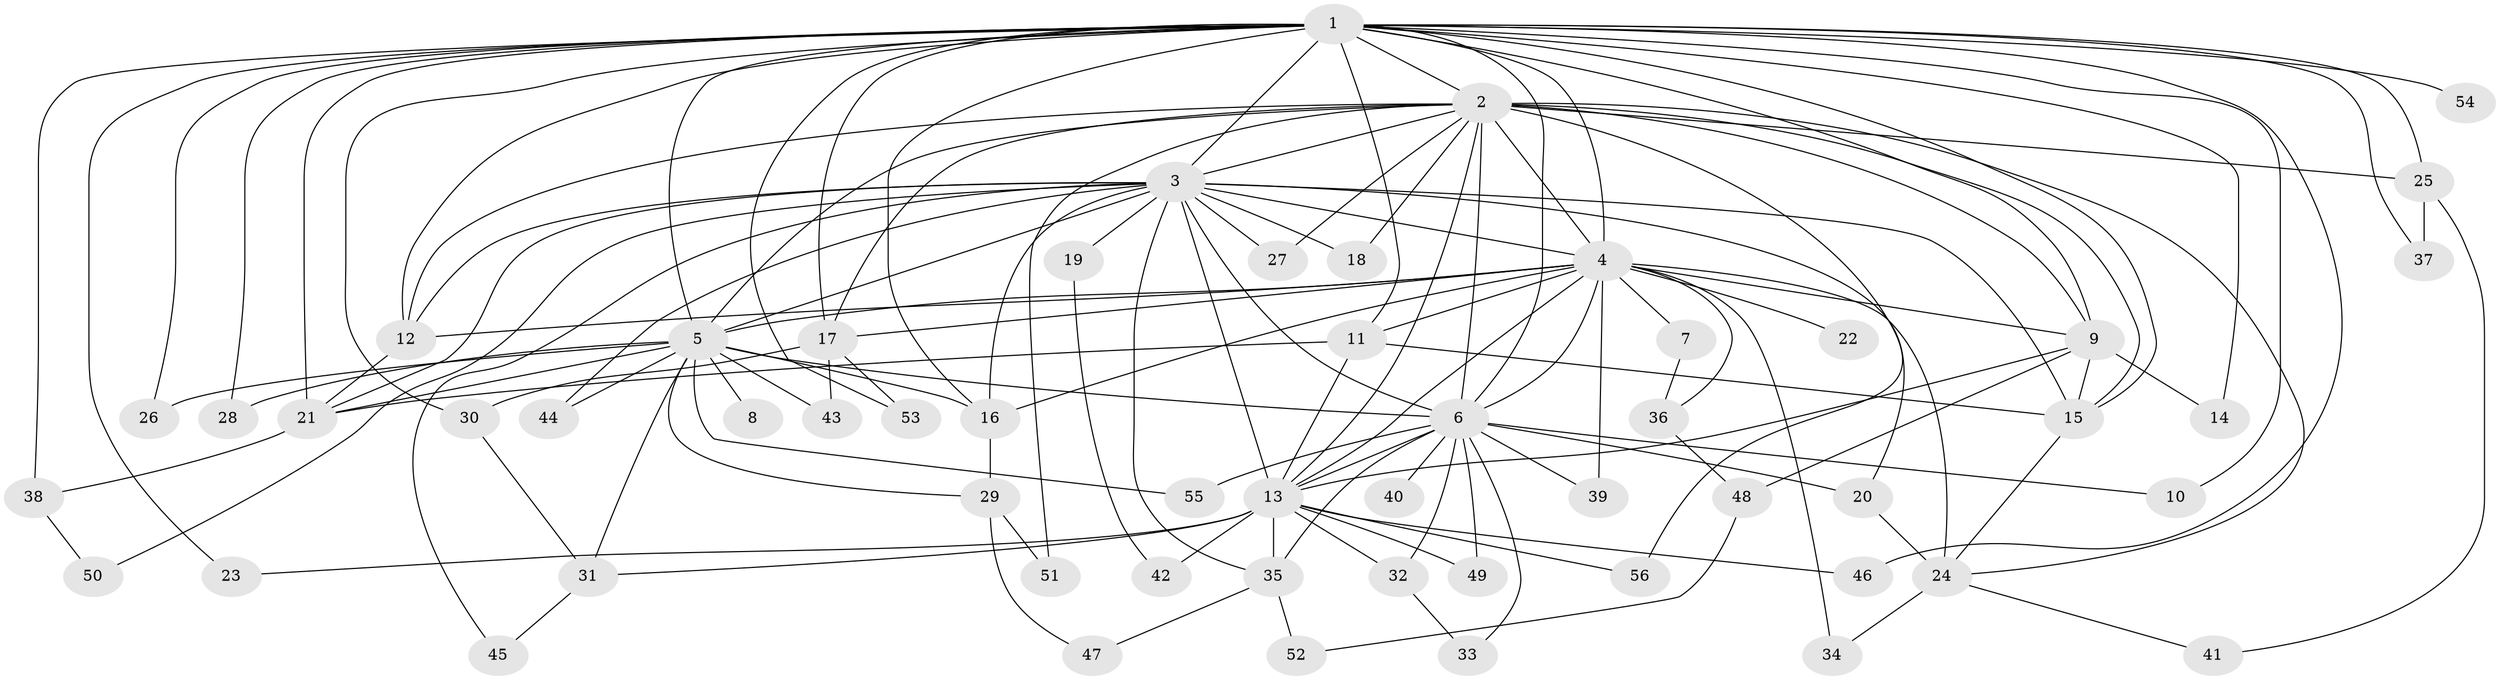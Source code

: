 // original degree distribution, {30: 0.009009009009009009, 23: 0.009009009009009009, 21: 0.009009009009009009, 17: 0.009009009009009009, 24: 0.009009009009009009, 22: 0.009009009009009009, 16: 0.009009009009009009, 20: 0.018018018018018018, 26: 0.009009009009009009, 3: 0.24324324324324326, 2: 0.5135135135135135, 6: 0.018018018018018018, 4: 0.09009009009009009, 5: 0.036036036036036036, 8: 0.009009009009009009}
// Generated by graph-tools (version 1.1) at 2025/34/03/09/25 02:34:48]
// undirected, 56 vertices, 129 edges
graph export_dot {
graph [start="1"]
  node [color=gray90,style=filled];
  1;
  2;
  3;
  4;
  5;
  6;
  7;
  8;
  9;
  10;
  11;
  12;
  13;
  14;
  15;
  16;
  17;
  18;
  19;
  20;
  21;
  22;
  23;
  24;
  25;
  26;
  27;
  28;
  29;
  30;
  31;
  32;
  33;
  34;
  35;
  36;
  37;
  38;
  39;
  40;
  41;
  42;
  43;
  44;
  45;
  46;
  47;
  48;
  49;
  50;
  51;
  52;
  53;
  54;
  55;
  56;
  1 -- 2 [weight=4.0];
  1 -- 3 [weight=4.0];
  1 -- 4 [weight=4.0];
  1 -- 5 [weight=4.0];
  1 -- 6 [weight=3.0];
  1 -- 9 [weight=1.0];
  1 -- 10 [weight=1.0];
  1 -- 11 [weight=4.0];
  1 -- 12 [weight=5.0];
  1 -- 14 [weight=3.0];
  1 -- 15 [weight=1.0];
  1 -- 16 [weight=1.0];
  1 -- 17 [weight=1.0];
  1 -- 21 [weight=2.0];
  1 -- 23 [weight=1.0];
  1 -- 25 [weight=2.0];
  1 -- 26 [weight=1.0];
  1 -- 28 [weight=2.0];
  1 -- 30 [weight=1.0];
  1 -- 37 [weight=1.0];
  1 -- 38 [weight=1.0];
  1 -- 46 [weight=1.0];
  1 -- 53 [weight=1.0];
  1 -- 54 [weight=2.0];
  2 -- 3 [weight=4.0];
  2 -- 4 [weight=4.0];
  2 -- 5 [weight=2.0];
  2 -- 6 [weight=11.0];
  2 -- 9 [weight=1.0];
  2 -- 12 [weight=2.0];
  2 -- 13 [weight=1.0];
  2 -- 15 [weight=1.0];
  2 -- 17 [weight=1.0];
  2 -- 18 [weight=2.0];
  2 -- 24 [weight=1.0];
  2 -- 25 [weight=2.0];
  2 -- 27 [weight=1.0];
  2 -- 51 [weight=1.0];
  2 -- 56 [weight=1.0];
  3 -- 4 [weight=4.0];
  3 -- 5 [weight=2.0];
  3 -- 6 [weight=4.0];
  3 -- 12 [weight=1.0];
  3 -- 13 [weight=12.0];
  3 -- 15 [weight=1.0];
  3 -- 16 [weight=1.0];
  3 -- 18 [weight=1.0];
  3 -- 19 [weight=1.0];
  3 -- 20 [weight=1.0];
  3 -- 21 [weight=1.0];
  3 -- 27 [weight=1.0];
  3 -- 35 [weight=1.0];
  3 -- 44 [weight=1.0];
  3 -- 45 [weight=1.0];
  3 -- 50 [weight=1.0];
  4 -- 5 [weight=2.0];
  4 -- 6 [weight=4.0];
  4 -- 7 [weight=1.0];
  4 -- 9 [weight=1.0];
  4 -- 11 [weight=1.0];
  4 -- 12 [weight=1.0];
  4 -- 13 [weight=1.0];
  4 -- 16 [weight=1.0];
  4 -- 17 [weight=1.0];
  4 -- 22 [weight=1.0];
  4 -- 24 [weight=2.0];
  4 -- 34 [weight=1.0];
  4 -- 36 [weight=1.0];
  4 -- 39 [weight=1.0];
  5 -- 6 [weight=1.0];
  5 -- 8 [weight=1.0];
  5 -- 16 [weight=1.0];
  5 -- 21 [weight=1.0];
  5 -- 26 [weight=1.0];
  5 -- 28 [weight=1.0];
  5 -- 29 [weight=1.0];
  5 -- 31 [weight=1.0];
  5 -- 43 [weight=1.0];
  5 -- 44 [weight=1.0];
  5 -- 55 [weight=1.0];
  6 -- 10 [weight=1.0];
  6 -- 13 [weight=1.0];
  6 -- 20 [weight=1.0];
  6 -- 32 [weight=1.0];
  6 -- 33 [weight=1.0];
  6 -- 35 [weight=1.0];
  6 -- 39 [weight=1.0];
  6 -- 40 [weight=1.0];
  6 -- 49 [weight=1.0];
  6 -- 55 [weight=1.0];
  7 -- 36 [weight=1.0];
  9 -- 13 [weight=1.0];
  9 -- 14 [weight=1.0];
  9 -- 15 [weight=1.0];
  9 -- 48 [weight=1.0];
  11 -- 13 [weight=1.0];
  11 -- 15 [weight=1.0];
  11 -- 21 [weight=4.0];
  12 -- 21 [weight=1.0];
  13 -- 23 [weight=1.0];
  13 -- 31 [weight=1.0];
  13 -- 32 [weight=1.0];
  13 -- 35 [weight=1.0];
  13 -- 42 [weight=1.0];
  13 -- 46 [weight=1.0];
  13 -- 49 [weight=1.0];
  13 -- 56 [weight=1.0];
  15 -- 24 [weight=1.0];
  16 -- 29 [weight=1.0];
  17 -- 30 [weight=1.0];
  17 -- 43 [weight=1.0];
  17 -- 53 [weight=1.0];
  19 -- 42 [weight=1.0];
  20 -- 24 [weight=1.0];
  21 -- 38 [weight=1.0];
  24 -- 34 [weight=1.0];
  24 -- 41 [weight=1.0];
  25 -- 37 [weight=1.0];
  25 -- 41 [weight=1.0];
  29 -- 47 [weight=1.0];
  29 -- 51 [weight=1.0];
  30 -- 31 [weight=1.0];
  31 -- 45 [weight=1.0];
  32 -- 33 [weight=1.0];
  35 -- 47 [weight=1.0];
  35 -- 52 [weight=1.0];
  36 -- 48 [weight=1.0];
  38 -- 50 [weight=1.0];
  48 -- 52 [weight=1.0];
}
